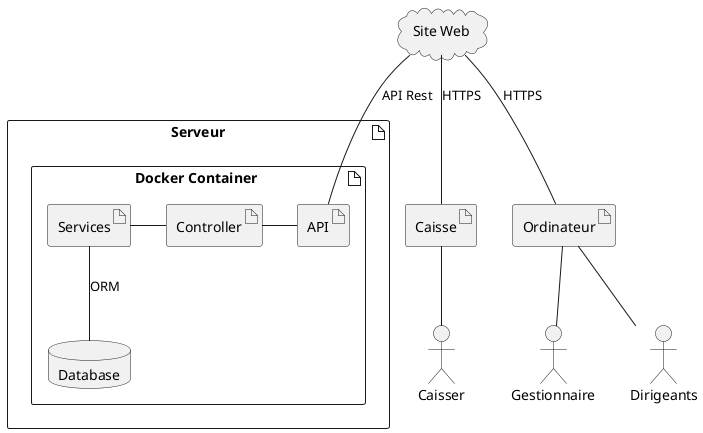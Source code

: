 @startuml Deployment View
actor Caisser as car
actor Gestionnaire as ge
actor Dirigeants as di


cloud "Site Web" as sw

artifact Caisse as ca
artifact Ordinateur as or

artifact Serveur {
    artifact "Docker Container " {
        artifact API as api
        artifact Controller as co
        artifact Services as se
        database Database as db
    }
}

co - api
se - co
se -- db : "ORM"

sw -- api : "API Rest"

sw -- or : "HTTPS"
sw -- ca : "HTTPS"

ca -- car
or -- ge
or -- di

@enduml
